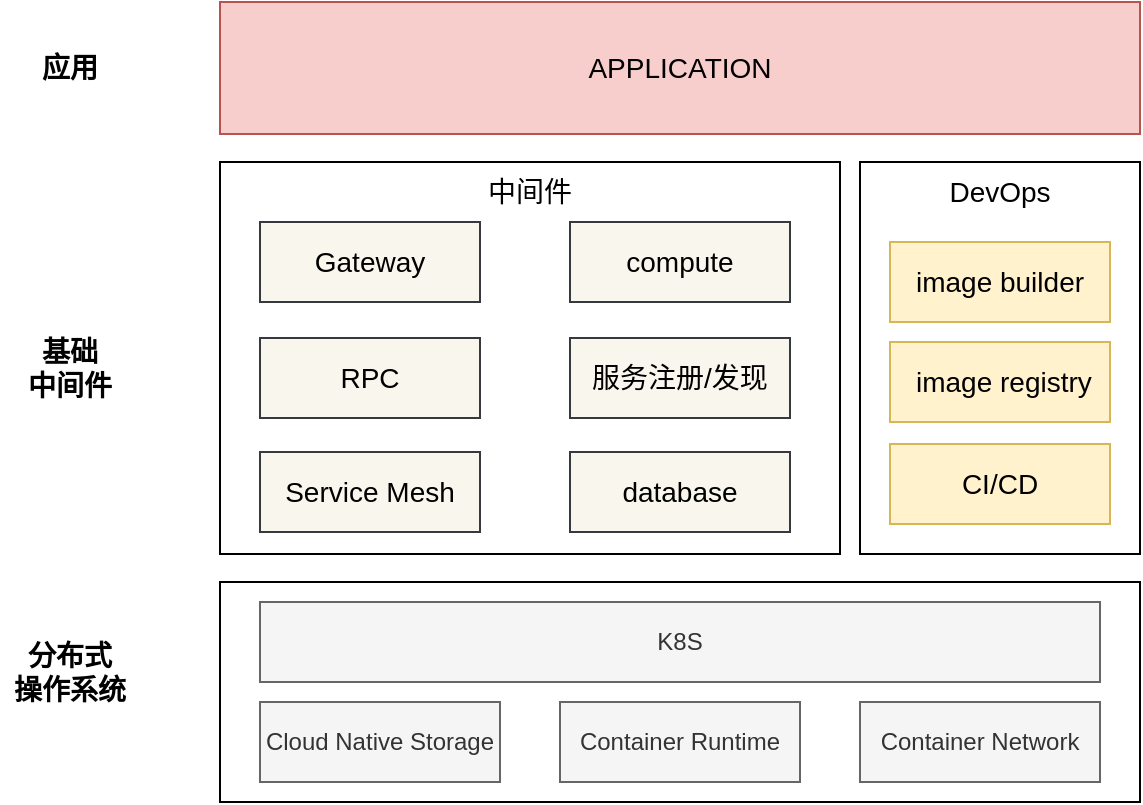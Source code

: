 <mxfile version="20.3.1" type="github">
  <diagram id="JYr65Jm_kDJc_cY_xB6P" name="第 1 页">
    <mxGraphModel dx="1249" dy="809" grid="1" gridSize="10" guides="1" tooltips="1" connect="1" arrows="1" fold="1" page="1" pageScale="1" pageWidth="827" pageHeight="1169" math="0" shadow="0">
      <root>
        <mxCell id="0" />
        <mxCell id="1" parent="0" />
        <mxCell id="j-cVRgfwKiAenDD7w-AU-1" value="" style="rounded=0;whiteSpace=wrap;html=1;" parent="1" vertex="1">
          <mxGeometry x="150" y="390" width="460" height="110" as="geometry" />
        </mxCell>
        <mxCell id="j-cVRgfwKiAenDD7w-AU-2" value="Cloud Native Storage" style="rounded=0;whiteSpace=wrap;html=1;fillColor=#f5f5f5;fontColor=#333333;strokeColor=#666666;" parent="1" vertex="1">
          <mxGeometry x="170" y="450" width="120" height="40" as="geometry" />
        </mxCell>
        <mxCell id="j-cVRgfwKiAenDD7w-AU-3" value="Container Runtime" style="rounded=0;whiteSpace=wrap;html=1;fillColor=#f5f5f5;fontColor=#333333;strokeColor=#666666;" parent="1" vertex="1">
          <mxGeometry x="320" y="450" width="120" height="40" as="geometry" />
        </mxCell>
        <mxCell id="j-cVRgfwKiAenDD7w-AU-4" value="Container Network" style="rounded=0;whiteSpace=wrap;html=1;fillColor=#f5f5f5;fontColor=#333333;strokeColor=#666666;" parent="1" vertex="1">
          <mxGeometry x="470" y="450" width="120" height="40" as="geometry" />
        </mxCell>
        <mxCell id="j-cVRgfwKiAenDD7w-AU-5" value="K8S" style="rounded=0;whiteSpace=wrap;html=1;fillColor=#f5f5f5;fontColor=#333333;strokeColor=#666666;" parent="1" vertex="1">
          <mxGeometry x="170" y="400" width="420" height="40" as="geometry" />
        </mxCell>
        <mxCell id="j-cVRgfwKiAenDD7w-AU-6" value="&lt;b style=&quot;&quot;&gt;&lt;span style=&quot;font-size: 14px;&quot;&gt;分布&lt;/span&gt;&lt;font style=&quot;font-size: 14px;&quot;&gt;式&lt;br&gt;&lt;/font&gt;&lt;span style=&quot;font-size: 14px;&quot;&gt;操作系统&lt;/span&gt;&lt;/b&gt;" style="text;html=1;strokeColor=none;fillColor=none;align=center;verticalAlign=middle;whiteSpace=wrap;rounded=0;" parent="1" vertex="1">
          <mxGeometry x="40" y="420" width="70" height="30" as="geometry" />
        </mxCell>
        <mxCell id="j-cVRgfwKiAenDD7w-AU-7" value="" style="rounded=0;whiteSpace=wrap;html=1;fontSize=14;" parent="1" vertex="1">
          <mxGeometry x="150" y="180" width="310" height="196" as="geometry" />
        </mxCell>
        <mxCell id="j-cVRgfwKiAenDD7w-AU-8" value="&lt;span style=&quot;font-size: 14px;&quot;&gt;&lt;b&gt;基础&lt;br&gt;中间件&lt;/b&gt;&lt;/span&gt;" style="text;html=1;strokeColor=none;fillColor=none;align=center;verticalAlign=middle;whiteSpace=wrap;rounded=0;" parent="1" vertex="1">
          <mxGeometry x="40" y="268" width="70" height="30" as="geometry" />
        </mxCell>
        <mxCell id="j-cVRgfwKiAenDD7w-AU-9" value="RPC" style="rounded=0;whiteSpace=wrap;html=1;fontSize=14;fillColor=#f9f7ed;strokeColor=#36393d;" parent="1" vertex="1">
          <mxGeometry x="170" y="268" width="110" height="40" as="geometry" />
        </mxCell>
        <mxCell id="j-cVRgfwKiAenDD7w-AU-10" value="Gateway" style="rounded=0;whiteSpace=wrap;html=1;fontSize=14;fillColor=#f9f7ed;strokeColor=#36393d;" parent="1" vertex="1">
          <mxGeometry x="170" y="210" width="110" height="40" as="geometry" />
        </mxCell>
        <mxCell id="j-cVRgfwKiAenDD7w-AU-11" value="服务注册/发现" style="rounded=0;whiteSpace=wrap;html=1;fontSize=14;fillColor=#f9f7ed;strokeColor=#36393d;" parent="1" vertex="1">
          <mxGeometry x="325" y="268" width="110" height="40" as="geometry" />
        </mxCell>
        <mxCell id="j-cVRgfwKiAenDD7w-AU-12" value="Service Mesh" style="rounded=0;whiteSpace=wrap;html=1;fontSize=14;fillColor=#f9f7ed;strokeColor=#36393d;" parent="1" vertex="1">
          <mxGeometry x="170" y="325" width="110" height="40" as="geometry" />
        </mxCell>
        <mxCell id="j-cVRgfwKiAenDD7w-AU-13" value="database" style="rounded=0;whiteSpace=wrap;html=1;fontSize=14;fillColor=#f9f7ed;strokeColor=#36393d;" parent="1" vertex="1">
          <mxGeometry x="325" y="325" width="110" height="40" as="geometry" />
        </mxCell>
        <mxCell id="j-cVRgfwKiAenDD7w-AU-14" value="compute" style="rounded=0;whiteSpace=wrap;html=1;fontSize=14;fillColor=#f9f7ed;strokeColor=#36393d;" parent="1" vertex="1">
          <mxGeometry x="325" y="210" width="110" height="40" as="geometry" />
        </mxCell>
        <mxCell id="j-cVRgfwKiAenDD7w-AU-15" value="" style="rounded=0;whiteSpace=wrap;html=1;fontSize=14;" parent="1" vertex="1">
          <mxGeometry x="470" y="180" width="140" height="196" as="geometry" />
        </mxCell>
        <mxCell id="j-cVRgfwKiAenDD7w-AU-16" value="DevOps" style="text;html=1;strokeColor=none;fillColor=none;align=center;verticalAlign=middle;whiteSpace=wrap;rounded=0;fontSize=14;" parent="1" vertex="1">
          <mxGeometry x="510" y="180" width="60" height="30" as="geometry" />
        </mxCell>
        <mxCell id="j-cVRgfwKiAenDD7w-AU-17" value="image builder" style="rounded=0;whiteSpace=wrap;html=1;fontSize=14;fillColor=#fff2cc;strokeColor=#d6b656;" parent="1" vertex="1">
          <mxGeometry x="485" y="220" width="110" height="40" as="geometry" />
        </mxCell>
        <mxCell id="j-cVRgfwKiAenDD7w-AU-18" value="CI/CD" style="rounded=0;whiteSpace=wrap;html=1;fontSize=14;fillColor=#fff2cc;strokeColor=#d6b656;" parent="1" vertex="1">
          <mxGeometry x="485" y="321" width="110" height="40" as="geometry" />
        </mxCell>
        <mxCell id="j-cVRgfwKiAenDD7w-AU-19" value="&amp;nbsp;image registry" style="rounded=0;whiteSpace=wrap;html=1;fontSize=14;fillColor=#fff2cc;strokeColor=#d6b656;" parent="1" vertex="1">
          <mxGeometry x="485" y="270" width="110" height="40" as="geometry" />
        </mxCell>
        <mxCell id="j-cVRgfwKiAenDD7w-AU-20" value="中间件" style="text;html=1;strokeColor=none;fillColor=none;align=center;verticalAlign=middle;whiteSpace=wrap;rounded=0;fontSize=14;" parent="1" vertex="1">
          <mxGeometry x="275" y="180" width="60" height="30" as="geometry" />
        </mxCell>
        <mxCell id="j-cVRgfwKiAenDD7w-AU-21" value="APPLICATION" style="rounded=0;whiteSpace=wrap;html=1;fontSize=14;fillColor=#f8cecc;strokeColor=#b85450;" parent="1" vertex="1">
          <mxGeometry x="150" y="100" width="460" height="66" as="geometry" />
        </mxCell>
        <mxCell id="j-cVRgfwKiAenDD7w-AU-22" value="&lt;span style=&quot;font-size: 14px;&quot;&gt;&lt;b&gt;应用&lt;/b&gt;&lt;/span&gt;" style="text;html=1;strokeColor=none;fillColor=none;align=center;verticalAlign=middle;whiteSpace=wrap;rounded=0;" parent="1" vertex="1">
          <mxGeometry x="40" y="118" width="70" height="30" as="geometry" />
        </mxCell>
      </root>
    </mxGraphModel>
  </diagram>
</mxfile>
